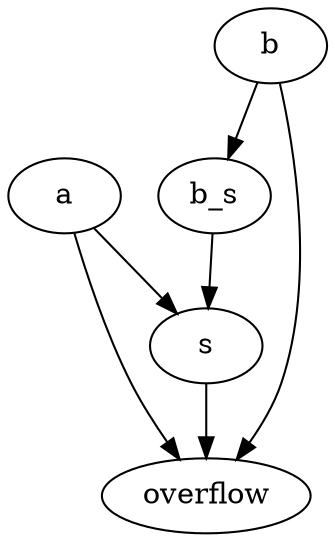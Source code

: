 strict digraph "" {
	a -> s	[weight=1.0];
	a -> overflow	[weight=1.0];
	s -> overflow	[weight=1.0];
	b_s -> s	[weight=1.0];
	b -> b_s	[weight=1.0];
	b -> overflow	[weight=1.0];
}
